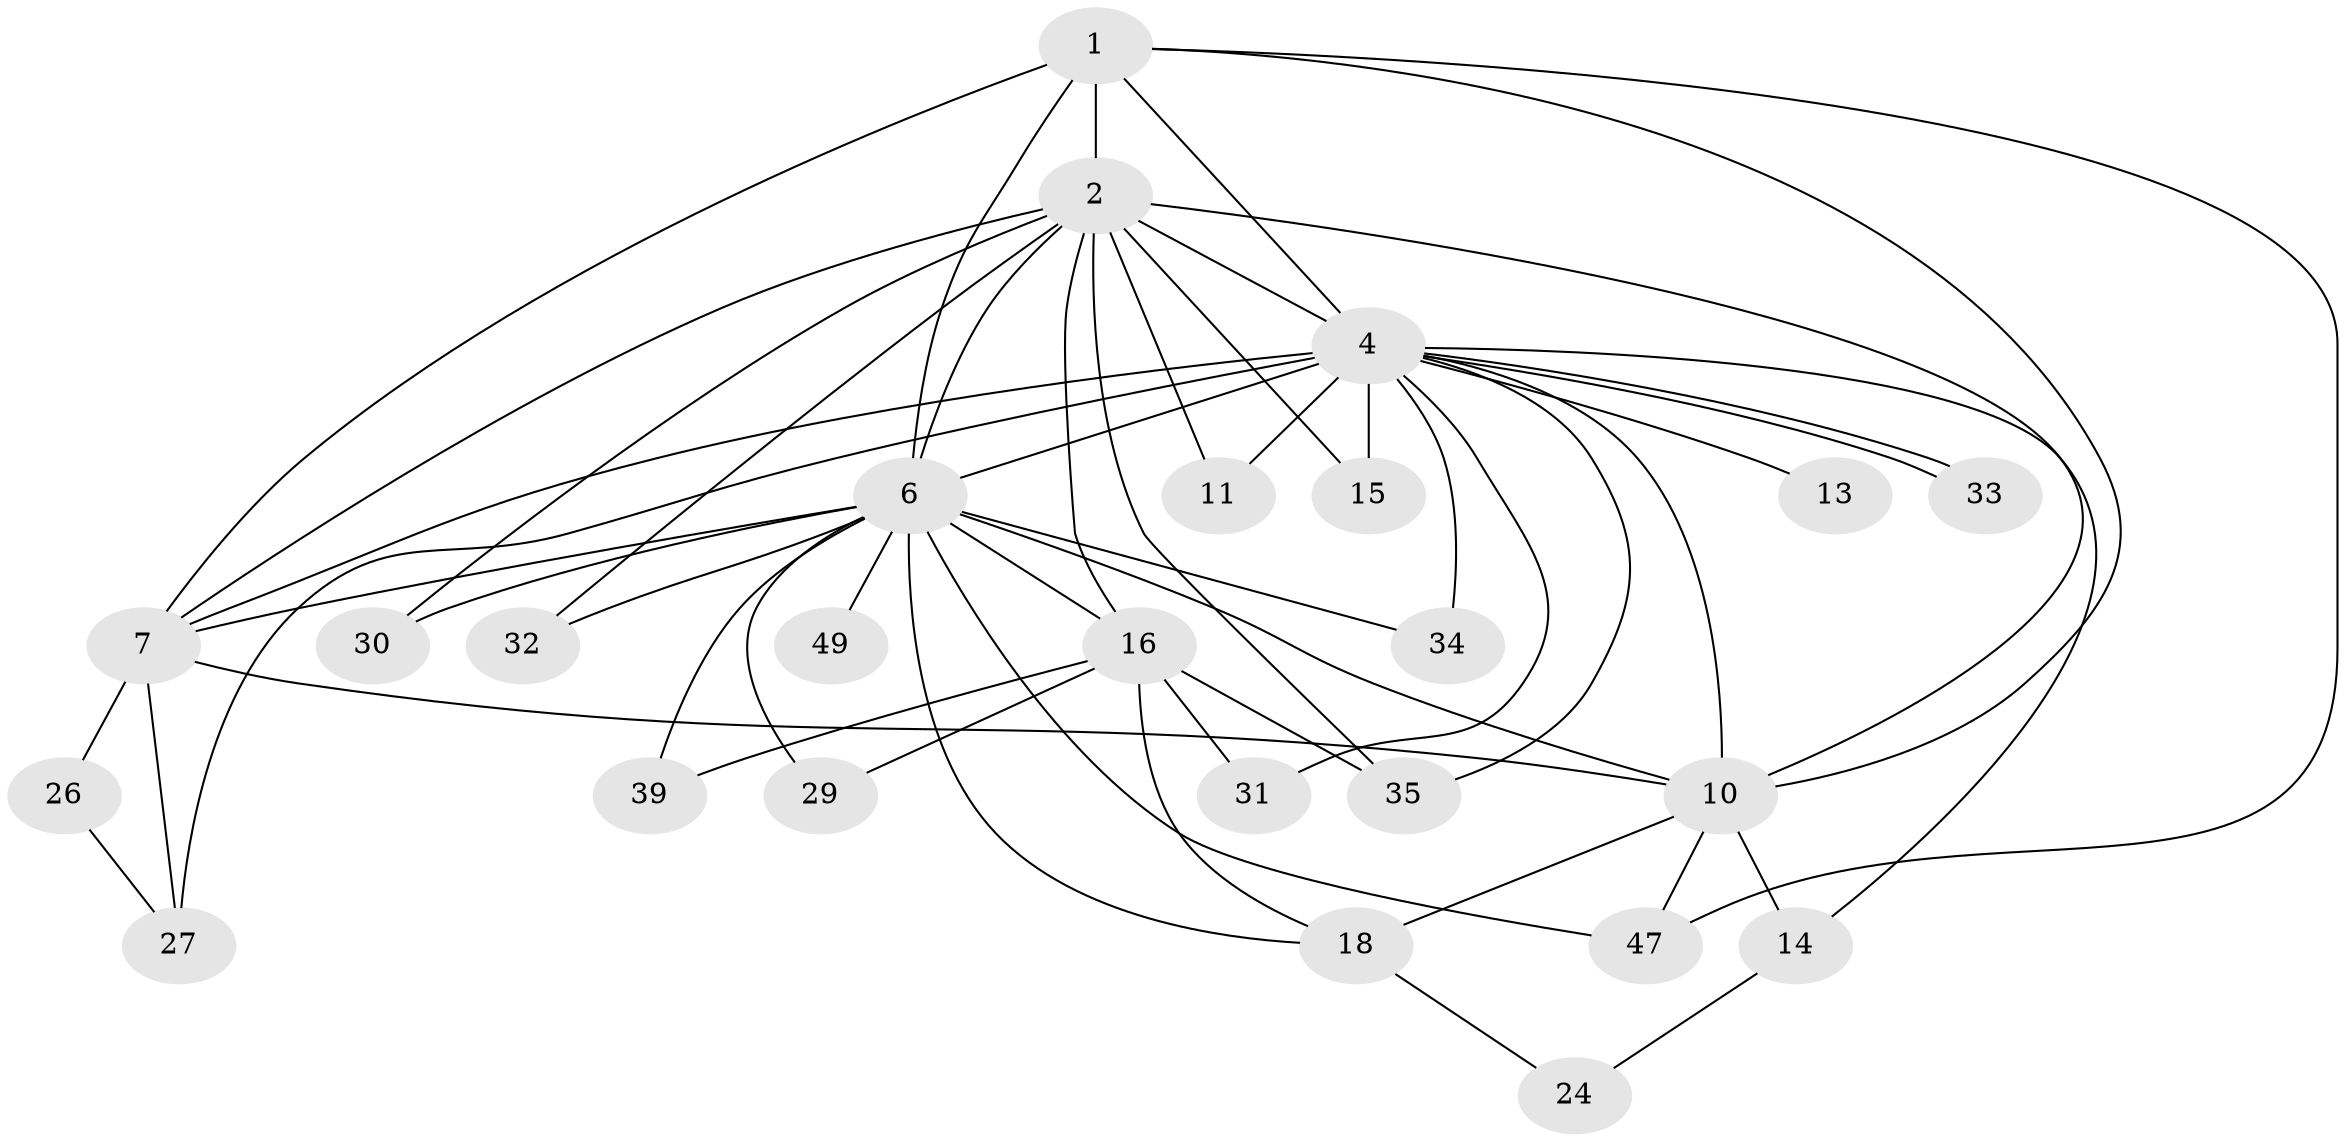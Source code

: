 // original degree distribution, {12: 0.0392156862745098, 13: 0.0196078431372549, 19: 0.0196078431372549, 22: 0.0196078431372549, 14: 0.0196078431372549, 16: 0.0392156862745098, 10: 0.0196078431372549, 18: 0.0196078431372549, 2: 0.6078431372549019, 7: 0.0392156862745098, 3: 0.11764705882352941, 4: 0.0392156862745098}
// Generated by graph-tools (version 1.1) at 2025/17/03/04/25 18:17:24]
// undirected, 25 vertices, 54 edges
graph export_dot {
graph [start="1"]
  node [color=gray90,style=filled];
  1;
  2 [super="+38+3+8"];
  4 [super="+20+45+22+5"];
  6 [super="+9"];
  7 [super="+40+37+50+17"];
  10 [super="+23"];
  11;
  13;
  14;
  15;
  16;
  18 [super="+46"];
  24;
  26 [super="+28"];
  27;
  29;
  30;
  31;
  32;
  33;
  34;
  35;
  39;
  47 [super="+51"];
  49;
  1 -- 2 [weight=3];
  1 -- 4 [weight=3];
  1 -- 6 [weight=2];
  1 -- 7 [weight=2];
  1 -- 10;
  1 -- 47;
  2 -- 4 [weight=7];
  2 -- 6 [weight=6];
  2 -- 7 [weight=4];
  2 -- 10 [weight=3];
  2 -- 11;
  2 -- 32;
  2 -- 35;
  2 -- 15;
  2 -- 16;
  2 -- 30;
  4 -- 6 [weight=5];
  4 -- 7 [weight=4];
  4 -- 10 [weight=4];
  4 -- 14;
  4 -- 27;
  4 -- 33;
  4 -- 33;
  4 -- 34;
  4 -- 35;
  4 -- 11;
  4 -- 13 [weight=2];
  4 -- 15;
  4 -- 31;
  6 -- 7 [weight=4];
  6 -- 10 [weight=3];
  6 -- 34;
  6 -- 49 [weight=2];
  6 -- 32;
  6 -- 39;
  6 -- 47;
  6 -- 16;
  6 -- 29;
  6 -- 30;
  6 -- 18;
  7 -- 10;
  7 -- 26 [weight=2];
  7 -- 27;
  10 -- 14;
  10 -- 18;
  10 -- 47;
  14 -- 24;
  16 -- 18;
  16 -- 29;
  16 -- 31;
  16 -- 35;
  16 -- 39;
  18 -- 24;
  26 -- 27;
}

